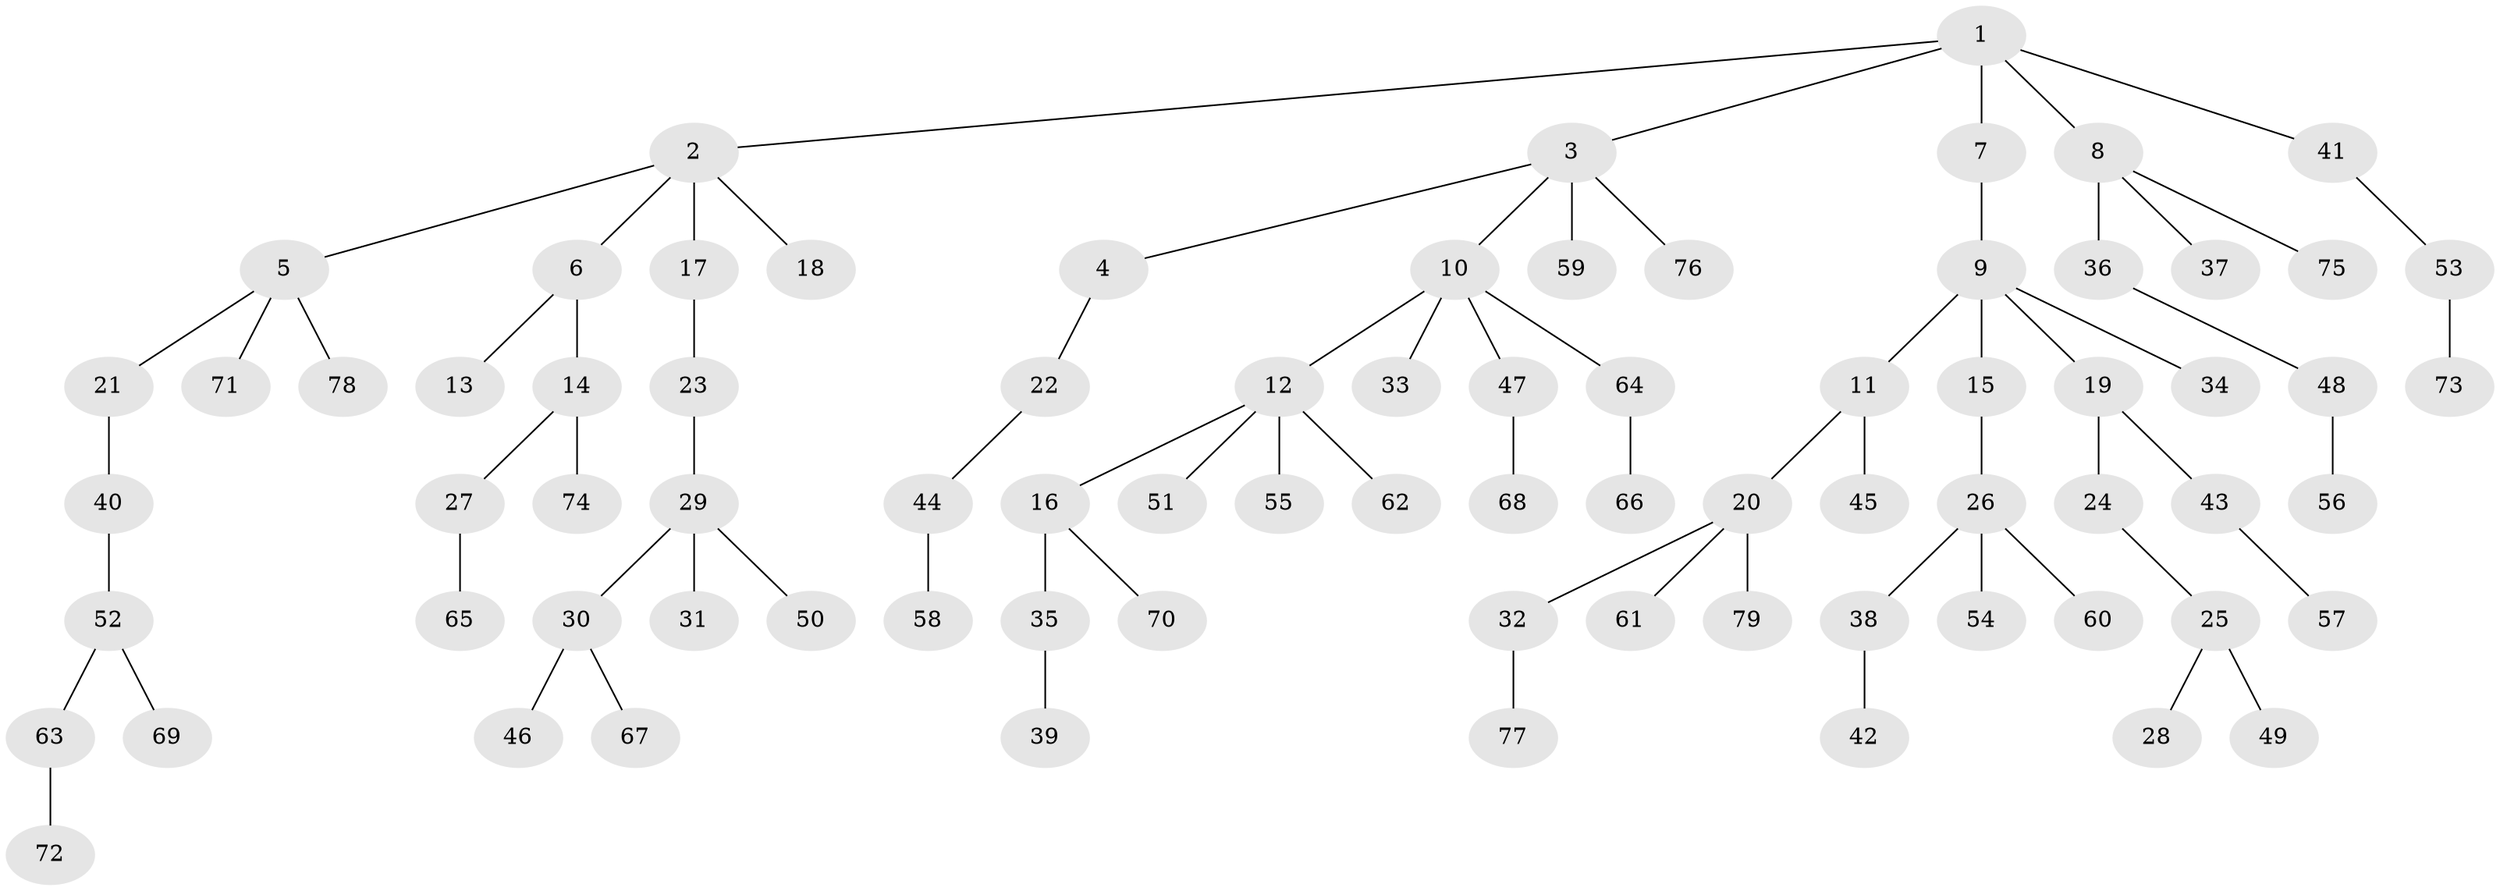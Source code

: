 // coarse degree distribution, {4: 0.125, 2: 0.375, 1: 0.4166666666666667, 3: 0.08333333333333333}
// Generated by graph-tools (version 1.1) at 2025/37/03/04/25 23:37:22]
// undirected, 79 vertices, 78 edges
graph export_dot {
  node [color=gray90,style=filled];
  1;
  2;
  3;
  4;
  5;
  6;
  7;
  8;
  9;
  10;
  11;
  12;
  13;
  14;
  15;
  16;
  17;
  18;
  19;
  20;
  21;
  22;
  23;
  24;
  25;
  26;
  27;
  28;
  29;
  30;
  31;
  32;
  33;
  34;
  35;
  36;
  37;
  38;
  39;
  40;
  41;
  42;
  43;
  44;
  45;
  46;
  47;
  48;
  49;
  50;
  51;
  52;
  53;
  54;
  55;
  56;
  57;
  58;
  59;
  60;
  61;
  62;
  63;
  64;
  65;
  66;
  67;
  68;
  69;
  70;
  71;
  72;
  73;
  74;
  75;
  76;
  77;
  78;
  79;
  1 -- 2;
  1 -- 3;
  1 -- 7;
  1 -- 8;
  1 -- 41;
  2 -- 5;
  2 -- 6;
  2 -- 17;
  2 -- 18;
  3 -- 4;
  3 -- 10;
  3 -- 59;
  3 -- 76;
  4 -- 22;
  5 -- 21;
  5 -- 71;
  5 -- 78;
  6 -- 13;
  6 -- 14;
  7 -- 9;
  8 -- 36;
  8 -- 37;
  8 -- 75;
  9 -- 11;
  9 -- 15;
  9 -- 19;
  9 -- 34;
  10 -- 12;
  10 -- 33;
  10 -- 47;
  10 -- 64;
  11 -- 20;
  11 -- 45;
  12 -- 16;
  12 -- 51;
  12 -- 55;
  12 -- 62;
  14 -- 27;
  14 -- 74;
  15 -- 26;
  16 -- 35;
  16 -- 70;
  17 -- 23;
  19 -- 24;
  19 -- 43;
  20 -- 32;
  20 -- 61;
  20 -- 79;
  21 -- 40;
  22 -- 44;
  23 -- 29;
  24 -- 25;
  25 -- 28;
  25 -- 49;
  26 -- 38;
  26 -- 54;
  26 -- 60;
  27 -- 65;
  29 -- 30;
  29 -- 31;
  29 -- 50;
  30 -- 46;
  30 -- 67;
  32 -- 77;
  35 -- 39;
  36 -- 48;
  38 -- 42;
  40 -- 52;
  41 -- 53;
  43 -- 57;
  44 -- 58;
  47 -- 68;
  48 -- 56;
  52 -- 63;
  52 -- 69;
  53 -- 73;
  63 -- 72;
  64 -- 66;
}
